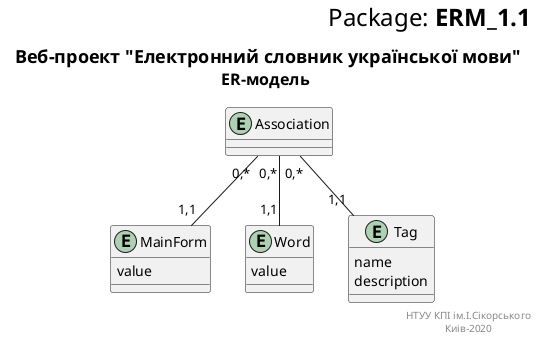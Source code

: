 @startuml
right header
<font size=24 color=black>Package: <b>ERM_1.1
end header

title
<font size=18 color=black> Веб-проект "Електронний словник української мови"
<font size=16 color=black>ER-модель
end title

entity MainForm {
value
}

entity Word {
value
}

entity Tag {
name
description
}

entity Association {
}

Association "0,*" -- "1,1" Word
Association "0,*" -- "1,1" MainForm
Association "0,*" -- "1,1" Tag


right footer
НТУУ КПІ ім.І.Сікорського
Киів-2020
end footer
@enduml